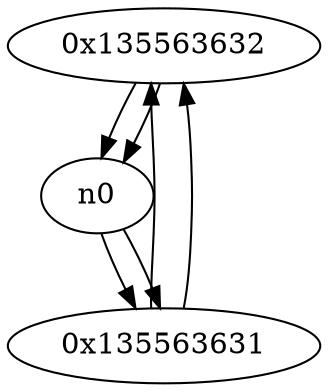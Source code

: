 digraph G{
/* nodes */
  n1 [label="0x135563632"]
  n2 [label="0x135563631"]
/* edges */
n1 -> n0;
n1 -> n0;
n2 -> n1;
n2 -> n1;
n0 -> n2;
n0 -> n2;
}
